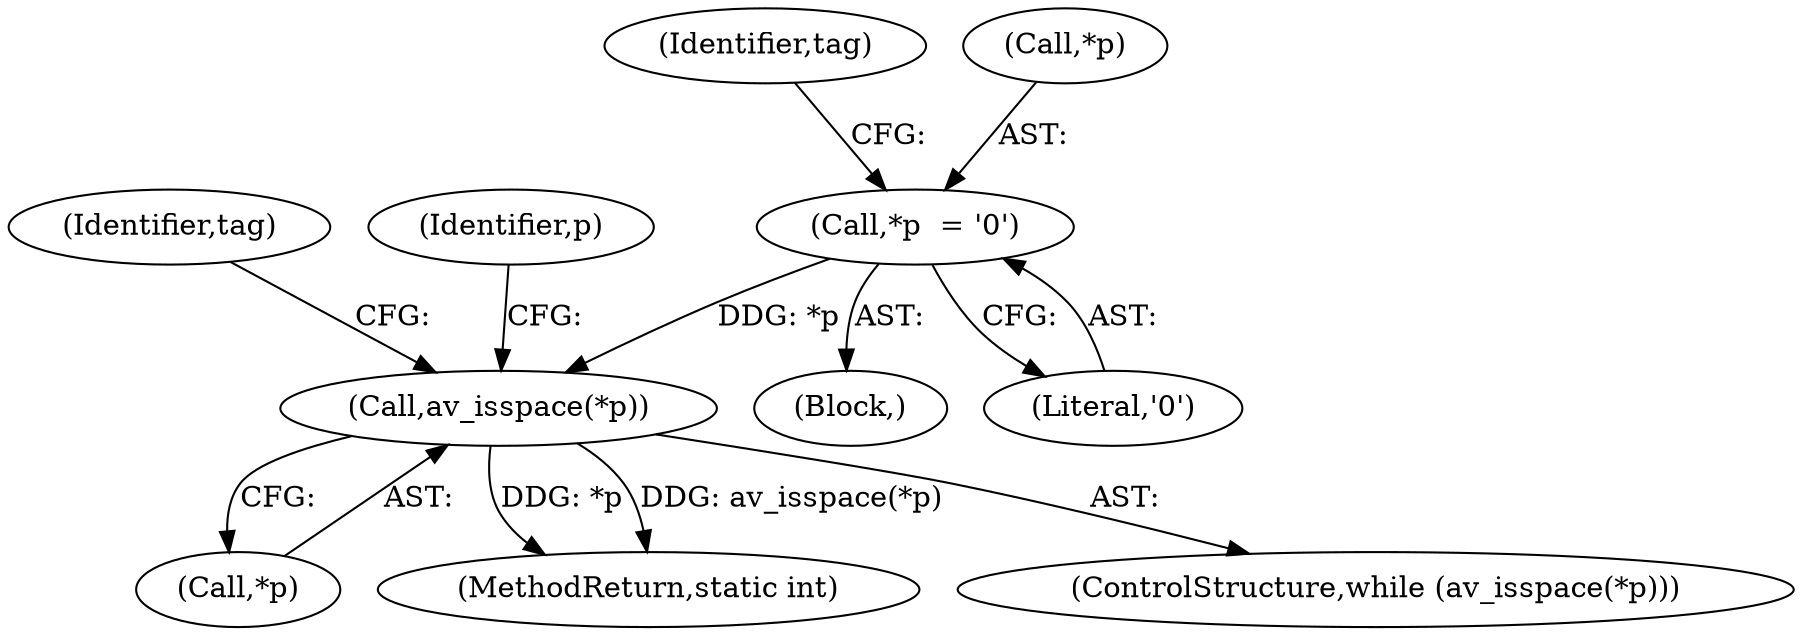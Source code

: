 digraph "0_FFmpeg_2a05c8f813de6f2278827734bf8102291e7484aa_7@pointer" {
"1000390" [label="(Call,*p  = '\0')"];
"1000400" [label="(Call,av_isspace(*p))"];
"1000400" [label="(Call,av_isspace(*p))"];
"1000370" [label="(Block,)"];
"1000401" [label="(Call,*p)"];
"1000686" [label="(MethodReturn,static int)"];
"1000395" [label="(Identifier,tag)"];
"1000399" [label="(ControlStructure,while (av_isspace(*p)))"];
"1000390" [label="(Call,*p  = '\0')"];
"1000391" [label="(Call,*p)"];
"1000408" [label="(Identifier,tag)"];
"1000404" [label="(Identifier,p)"];
"1000393" [label="(Literal,'\0')"];
"1000390" -> "1000370"  [label="AST: "];
"1000390" -> "1000393"  [label="CFG: "];
"1000391" -> "1000390"  [label="AST: "];
"1000393" -> "1000390"  [label="AST: "];
"1000395" -> "1000390"  [label="CFG: "];
"1000390" -> "1000400"  [label="DDG: *p"];
"1000400" -> "1000399"  [label="AST: "];
"1000400" -> "1000401"  [label="CFG: "];
"1000401" -> "1000400"  [label="AST: "];
"1000404" -> "1000400"  [label="CFG: "];
"1000408" -> "1000400"  [label="CFG: "];
"1000400" -> "1000686"  [label="DDG: *p"];
"1000400" -> "1000686"  [label="DDG: av_isspace(*p)"];
}
